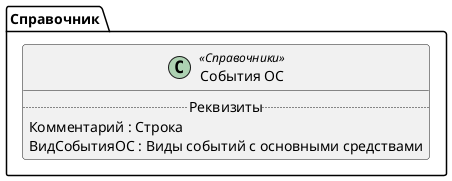 ﻿@startuml СобытияОС
'!include templates.wsd
'..\include templates.wsd
class Справочник.СобытияОС as "События ОС" <<Справочники>>
{
..Реквизиты..
Комментарий : Строка
ВидСобытияОС : Виды событий с основными средствами
}
@enduml

